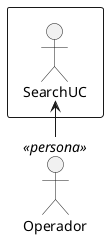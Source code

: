 @startuml
	left to right direction
	skinparam packageStyle rectangle
	Operador <<persona>> as Actor
	rectangle {
		Actor -> SearchUC
	}
@enduml
